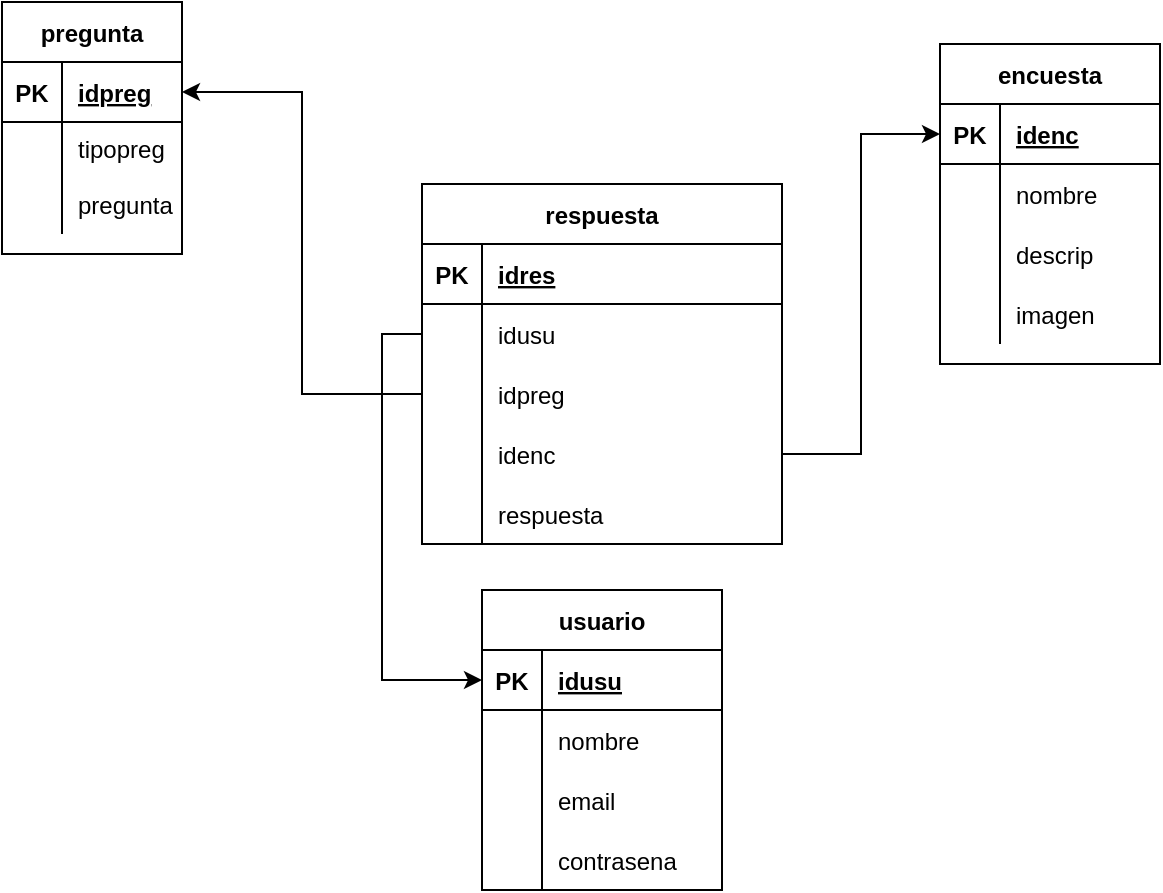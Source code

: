 <mxfile version="15.2.5" type="device"><diagram id="_G3i75jVbL3kOINhaCVy" name="Page-1"><mxGraphModel dx="868" dy="464" grid="1" gridSize="7" guides="1" tooltips="1" connect="1" arrows="1" fold="1" page="1" pageScale="1" pageWidth="827" pageHeight="1169" math="0" shadow="0"><root><mxCell id="0"/><mxCell id="1" parent="0"/><mxCell id="AF_QQkt2ek55BqH33Z7--1" value="usuario" style="shape=table;startSize=30;container=1;collapsible=1;childLayout=tableLayout;fixedRows=1;rowLines=0;fontStyle=1;align=center;resizeLast=1;" parent="1" vertex="1"><mxGeometry x="422" y="294" width="120" height="150" as="geometry"/></mxCell><mxCell id="AF_QQkt2ek55BqH33Z7--2" value="" style="shape=partialRectangle;collapsible=0;dropTarget=0;pointerEvents=0;fillColor=none;top=0;left=0;bottom=1;right=0;points=[[0,0.5],[1,0.5]];portConstraint=eastwest;" parent="AF_QQkt2ek55BqH33Z7--1" vertex="1"><mxGeometry y="30" width="120" height="30" as="geometry"/></mxCell><mxCell id="AF_QQkt2ek55BqH33Z7--3" value="PK" style="shape=partialRectangle;connectable=0;fillColor=none;top=0;left=0;bottom=0;right=0;fontStyle=1;overflow=hidden;" parent="AF_QQkt2ek55BqH33Z7--2" vertex="1"><mxGeometry width="30" height="30" as="geometry"/></mxCell><mxCell id="AF_QQkt2ek55BqH33Z7--4" value="idusu" style="shape=partialRectangle;connectable=0;fillColor=none;top=0;left=0;bottom=0;right=0;align=left;spacingLeft=6;fontStyle=5;overflow=hidden;" parent="AF_QQkt2ek55BqH33Z7--2" vertex="1"><mxGeometry x="30" width="90" height="30" as="geometry"/></mxCell><mxCell id="AF_QQkt2ek55BqH33Z7--5" value="" style="shape=partialRectangle;collapsible=0;dropTarget=0;pointerEvents=0;fillColor=none;top=0;left=0;bottom=0;right=0;points=[[0,0.5],[1,0.5]];portConstraint=eastwest;" parent="AF_QQkt2ek55BqH33Z7--1" vertex="1"><mxGeometry y="60" width="120" height="30" as="geometry"/></mxCell><mxCell id="AF_QQkt2ek55BqH33Z7--6" value="" style="shape=partialRectangle;connectable=0;fillColor=none;top=0;left=0;bottom=0;right=0;editable=1;overflow=hidden;" parent="AF_QQkt2ek55BqH33Z7--5" vertex="1"><mxGeometry width="30" height="30" as="geometry"/></mxCell><mxCell id="AF_QQkt2ek55BqH33Z7--7" value="nombre" style="shape=partialRectangle;connectable=0;fillColor=none;top=0;left=0;bottom=0;right=0;align=left;spacingLeft=6;overflow=hidden;" parent="AF_QQkt2ek55BqH33Z7--5" vertex="1"><mxGeometry x="30" width="90" height="30" as="geometry"/></mxCell><mxCell id="AF_QQkt2ek55BqH33Z7--14" value="" style="shape=partialRectangle;collapsible=0;dropTarget=0;pointerEvents=0;fillColor=none;top=0;left=0;bottom=0;right=0;points=[[0,0.5],[1,0.5]];portConstraint=eastwest;" parent="AF_QQkt2ek55BqH33Z7--1" vertex="1"><mxGeometry y="90" width="120" height="30" as="geometry"/></mxCell><mxCell id="AF_QQkt2ek55BqH33Z7--15" value="" style="shape=partialRectangle;connectable=0;fillColor=none;top=0;left=0;bottom=0;right=0;editable=1;overflow=hidden;" parent="AF_QQkt2ek55BqH33Z7--14" vertex="1"><mxGeometry width="30" height="30" as="geometry"/></mxCell><mxCell id="AF_QQkt2ek55BqH33Z7--16" value="email" style="shape=partialRectangle;connectable=0;fillColor=none;top=0;left=0;bottom=0;right=0;align=left;spacingLeft=6;overflow=hidden;" parent="AF_QQkt2ek55BqH33Z7--14" vertex="1"><mxGeometry x="30" width="90" height="30" as="geometry"/></mxCell><mxCell id="AF_QQkt2ek55BqH33Z7--11" value="" style="shape=partialRectangle;collapsible=0;dropTarget=0;pointerEvents=0;fillColor=none;top=0;left=0;bottom=0;right=0;points=[[0,0.5],[1,0.5]];portConstraint=eastwest;" parent="AF_QQkt2ek55BqH33Z7--1" vertex="1"><mxGeometry y="120" width="120" height="30" as="geometry"/></mxCell><mxCell id="AF_QQkt2ek55BqH33Z7--12" value="" style="shape=partialRectangle;connectable=0;fillColor=none;top=0;left=0;bottom=0;right=0;editable=1;overflow=hidden;" parent="AF_QQkt2ek55BqH33Z7--11" vertex="1"><mxGeometry width="30" height="30" as="geometry"/></mxCell><mxCell id="AF_QQkt2ek55BqH33Z7--13" value="contrasena" style="shape=partialRectangle;connectable=0;fillColor=none;top=0;left=0;bottom=0;right=0;align=left;spacingLeft=6;overflow=hidden;" parent="AF_QQkt2ek55BqH33Z7--11" vertex="1"><mxGeometry x="30" width="90" height="30" as="geometry"/></mxCell><mxCell id="AF_QQkt2ek55BqH33Z7--20" value="encuesta" style="shape=table;startSize=30;container=1;collapsible=1;childLayout=tableLayout;fixedRows=1;rowLines=0;fontStyle=1;align=center;resizeLast=1;" parent="1" vertex="1"><mxGeometry x="651" y="21" width="110" height="160" as="geometry"/></mxCell><mxCell id="AF_QQkt2ek55BqH33Z7--21" value="" style="shape=partialRectangle;collapsible=0;dropTarget=0;pointerEvents=0;fillColor=none;top=0;left=0;bottom=1;right=0;points=[[0,0.5],[1,0.5]];portConstraint=eastwest;" parent="AF_QQkt2ek55BqH33Z7--20" vertex="1"><mxGeometry y="30" width="110" height="30" as="geometry"/></mxCell><mxCell id="AF_QQkt2ek55BqH33Z7--22" value="PK" style="shape=partialRectangle;connectable=0;fillColor=none;top=0;left=0;bottom=0;right=0;fontStyle=1;overflow=hidden;" parent="AF_QQkt2ek55BqH33Z7--21" vertex="1"><mxGeometry width="30" height="30" as="geometry"/></mxCell><mxCell id="AF_QQkt2ek55BqH33Z7--23" value="idenc" style="shape=partialRectangle;connectable=0;fillColor=none;top=0;left=0;bottom=0;right=0;align=left;spacingLeft=6;fontStyle=5;overflow=hidden;" parent="AF_QQkt2ek55BqH33Z7--21" vertex="1"><mxGeometry x="30" width="80" height="30" as="geometry"/></mxCell><mxCell id="AF_QQkt2ek55BqH33Z7--24" value="" style="shape=partialRectangle;collapsible=0;dropTarget=0;pointerEvents=0;fillColor=none;top=0;left=0;bottom=0;right=0;points=[[0,0.5],[1,0.5]];portConstraint=eastwest;" parent="AF_QQkt2ek55BqH33Z7--20" vertex="1"><mxGeometry y="60" width="110" height="30" as="geometry"/></mxCell><mxCell id="AF_QQkt2ek55BqH33Z7--25" value="" style="shape=partialRectangle;connectable=0;fillColor=none;top=0;left=0;bottom=0;right=0;editable=1;overflow=hidden;" parent="AF_QQkt2ek55BqH33Z7--24" vertex="1"><mxGeometry width="30" height="30" as="geometry"/></mxCell><mxCell id="AF_QQkt2ek55BqH33Z7--26" value="nombre" style="shape=partialRectangle;connectable=0;fillColor=none;top=0;left=0;bottom=0;right=0;align=left;spacingLeft=6;overflow=hidden;" parent="AF_QQkt2ek55BqH33Z7--24" vertex="1"><mxGeometry x="30" width="80" height="30" as="geometry"/></mxCell><mxCell id="AF_QQkt2ek55BqH33Z7--27" value="" style="shape=partialRectangle;collapsible=0;dropTarget=0;pointerEvents=0;fillColor=none;top=0;left=0;bottom=0;right=0;points=[[0,0.5],[1,0.5]];portConstraint=eastwest;" parent="AF_QQkt2ek55BqH33Z7--20" vertex="1"><mxGeometry y="90" width="110" height="30" as="geometry"/></mxCell><mxCell id="AF_QQkt2ek55BqH33Z7--28" value="" style="shape=partialRectangle;connectable=0;fillColor=none;top=0;left=0;bottom=0;right=0;editable=1;overflow=hidden;" parent="AF_QQkt2ek55BqH33Z7--27" vertex="1"><mxGeometry width="30" height="30" as="geometry"/></mxCell><mxCell id="AF_QQkt2ek55BqH33Z7--29" value="descrip" style="shape=partialRectangle;connectable=0;fillColor=none;top=0;left=0;bottom=0;right=0;align=left;spacingLeft=6;overflow=hidden;" parent="AF_QQkt2ek55BqH33Z7--27" vertex="1"><mxGeometry x="30" width="80" height="30" as="geometry"/></mxCell><mxCell id="AF_QQkt2ek55BqH33Z7--30" value="" style="shape=partialRectangle;collapsible=0;dropTarget=0;pointerEvents=0;fillColor=none;top=0;left=0;bottom=0;right=0;points=[[0,0.5],[1,0.5]];portConstraint=eastwest;" parent="AF_QQkt2ek55BqH33Z7--20" vertex="1"><mxGeometry y="120" width="110" height="30" as="geometry"/></mxCell><mxCell id="AF_QQkt2ek55BqH33Z7--31" value="" style="shape=partialRectangle;connectable=0;fillColor=none;top=0;left=0;bottom=0;right=0;editable=1;overflow=hidden;" parent="AF_QQkt2ek55BqH33Z7--30" vertex="1"><mxGeometry width="30" height="30" as="geometry"/></mxCell><mxCell id="AF_QQkt2ek55BqH33Z7--32" value="imagen" style="shape=partialRectangle;connectable=0;fillColor=none;top=0;left=0;bottom=0;right=0;align=left;spacingLeft=6;overflow=hidden;" parent="AF_QQkt2ek55BqH33Z7--30" vertex="1"><mxGeometry x="30" width="80" height="30" as="geometry"/></mxCell><mxCell id="AF_QQkt2ek55BqH33Z7--33" value="pregunta" style="shape=table;startSize=30;container=1;collapsible=1;childLayout=tableLayout;fixedRows=1;rowLines=0;fontStyle=1;align=center;resizeLast=1;" parent="1" vertex="1"><mxGeometry x="182" width="90" height="126" as="geometry"/></mxCell><mxCell id="AF_QQkt2ek55BqH33Z7--34" value="" style="shape=partialRectangle;collapsible=0;dropTarget=0;pointerEvents=0;fillColor=none;top=0;left=0;bottom=1;right=0;points=[[0,0.5],[1,0.5]];portConstraint=eastwest;" parent="AF_QQkt2ek55BqH33Z7--33" vertex="1"><mxGeometry y="30" width="90" height="30" as="geometry"/></mxCell><mxCell id="AF_QQkt2ek55BqH33Z7--35" value="PK" style="shape=partialRectangle;connectable=0;fillColor=none;top=0;left=0;bottom=0;right=0;fontStyle=1;overflow=hidden;" parent="AF_QQkt2ek55BqH33Z7--34" vertex="1"><mxGeometry width="30" height="30" as="geometry"/></mxCell><mxCell id="AF_QQkt2ek55BqH33Z7--36" value="idpreg" style="shape=partialRectangle;connectable=0;fillColor=none;top=0;left=0;bottom=0;right=0;align=left;spacingLeft=6;fontStyle=5;overflow=hidden;" parent="AF_QQkt2ek55BqH33Z7--34" vertex="1"><mxGeometry x="30" width="60" height="30" as="geometry"/></mxCell><mxCell id="AF_QQkt2ek55BqH33Z7--43" value="" style="shape=partialRectangle;collapsible=0;dropTarget=0;pointerEvents=0;fillColor=none;top=0;left=0;bottom=0;right=0;points=[[0,0.5],[1,0.5]];portConstraint=eastwest;" parent="AF_QQkt2ek55BqH33Z7--33" vertex="1"><mxGeometry y="60" width="90" height="26" as="geometry"/></mxCell><mxCell id="AF_QQkt2ek55BqH33Z7--44" value="" style="shape=partialRectangle;connectable=0;fillColor=none;top=0;left=0;bottom=0;right=0;editable=1;overflow=hidden;" parent="AF_QQkt2ek55BqH33Z7--43" vertex="1"><mxGeometry width="30" height="26" as="geometry"/></mxCell><mxCell id="AF_QQkt2ek55BqH33Z7--45" value="tipopreg" style="shape=partialRectangle;connectable=0;fillColor=none;top=0;left=0;bottom=0;right=0;align=left;spacingLeft=6;overflow=hidden;" parent="AF_QQkt2ek55BqH33Z7--43" vertex="1"><mxGeometry x="30" width="60" height="26" as="geometry"/></mxCell><mxCell id="AF_QQkt2ek55BqH33Z7--40" value="" style="shape=partialRectangle;collapsible=0;dropTarget=0;pointerEvents=0;fillColor=none;top=0;left=0;bottom=0;right=0;points=[[0,0.5],[1,0.5]];portConstraint=eastwest;" parent="AF_QQkt2ek55BqH33Z7--33" vertex="1"><mxGeometry y="86" width="90" height="30" as="geometry"/></mxCell><mxCell id="AF_QQkt2ek55BqH33Z7--41" value="" style="shape=partialRectangle;connectable=0;fillColor=none;top=0;left=0;bottom=0;right=0;editable=1;overflow=hidden;" parent="AF_QQkt2ek55BqH33Z7--40" vertex="1"><mxGeometry width="30" height="30" as="geometry"/></mxCell><mxCell id="AF_QQkt2ek55BqH33Z7--42" value="pregunta" style="shape=partialRectangle;connectable=0;fillColor=none;top=0;left=0;bottom=0;right=0;align=left;spacingLeft=6;overflow=hidden;" parent="AF_QQkt2ek55BqH33Z7--40" vertex="1"><mxGeometry x="30" width="60" height="30" as="geometry"/></mxCell><mxCell id="qa0lbXCqLQLibVE-wzIM-5" value="respuesta" style="shape=table;startSize=30;container=1;collapsible=1;childLayout=tableLayout;fixedRows=1;rowLines=0;fontStyle=1;align=center;resizeLast=1;" parent="1" vertex="1"><mxGeometry x="392" y="91" width="180" height="180" as="geometry"/></mxCell><mxCell id="qa0lbXCqLQLibVE-wzIM-6" value="" style="shape=partialRectangle;collapsible=0;dropTarget=0;pointerEvents=0;fillColor=none;top=0;left=0;bottom=1;right=0;points=[[0,0.5],[1,0.5]];portConstraint=eastwest;" parent="qa0lbXCqLQLibVE-wzIM-5" vertex="1"><mxGeometry y="30" width="180" height="30" as="geometry"/></mxCell><mxCell id="qa0lbXCqLQLibVE-wzIM-7" value="PK" style="shape=partialRectangle;connectable=0;fillColor=none;top=0;left=0;bottom=0;right=0;fontStyle=1;overflow=hidden;" parent="qa0lbXCqLQLibVE-wzIM-6" vertex="1"><mxGeometry width="30" height="30" as="geometry"/></mxCell><mxCell id="qa0lbXCqLQLibVE-wzIM-8" value="idres" style="shape=partialRectangle;connectable=0;fillColor=none;top=0;left=0;bottom=0;right=0;align=left;spacingLeft=6;fontStyle=5;overflow=hidden;" parent="qa0lbXCqLQLibVE-wzIM-6" vertex="1"><mxGeometry x="30" width="150" height="30" as="geometry"/></mxCell><mxCell id="qa0lbXCqLQLibVE-wzIM-9" value="" style="shape=partialRectangle;collapsible=0;dropTarget=0;pointerEvents=0;fillColor=none;top=0;left=0;bottom=0;right=0;points=[[0,0.5],[1,0.5]];portConstraint=eastwest;" parent="qa0lbXCqLQLibVE-wzIM-5" vertex="1"><mxGeometry y="60" width="180" height="30" as="geometry"/></mxCell><mxCell id="qa0lbXCqLQLibVE-wzIM-10" value="" style="shape=partialRectangle;connectable=0;fillColor=none;top=0;left=0;bottom=0;right=0;editable=1;overflow=hidden;" parent="qa0lbXCqLQLibVE-wzIM-9" vertex="1"><mxGeometry width="30" height="30" as="geometry"/></mxCell><mxCell id="qa0lbXCqLQLibVE-wzIM-11" value="idusu" style="shape=partialRectangle;connectable=0;fillColor=none;top=0;left=0;bottom=0;right=0;align=left;spacingLeft=6;overflow=hidden;" parent="qa0lbXCqLQLibVE-wzIM-9" vertex="1"><mxGeometry x="30" width="150" height="30" as="geometry"/></mxCell><mxCell id="qa0lbXCqLQLibVE-wzIM-12" value="" style="shape=partialRectangle;collapsible=0;dropTarget=0;pointerEvents=0;fillColor=none;top=0;left=0;bottom=0;right=0;points=[[0,0.5],[1,0.5]];portConstraint=eastwest;" parent="qa0lbXCqLQLibVE-wzIM-5" vertex="1"><mxGeometry y="90" width="180" height="30" as="geometry"/></mxCell><mxCell id="qa0lbXCqLQLibVE-wzIM-13" value="" style="shape=partialRectangle;connectable=0;fillColor=none;top=0;left=0;bottom=0;right=0;editable=1;overflow=hidden;" parent="qa0lbXCqLQLibVE-wzIM-12" vertex="1"><mxGeometry width="30" height="30" as="geometry"/></mxCell><mxCell id="qa0lbXCqLQLibVE-wzIM-14" value="idpreg" style="shape=partialRectangle;connectable=0;fillColor=none;top=0;left=0;bottom=0;right=0;align=left;spacingLeft=6;overflow=hidden;" parent="qa0lbXCqLQLibVE-wzIM-12" vertex="1"><mxGeometry x="30" width="150" height="30" as="geometry"/></mxCell><mxCell id="qa0lbXCqLQLibVE-wzIM-15" value="" style="shape=partialRectangle;collapsible=0;dropTarget=0;pointerEvents=0;fillColor=none;top=0;left=0;bottom=0;right=0;points=[[0,0.5],[1,0.5]];portConstraint=eastwest;" parent="qa0lbXCqLQLibVE-wzIM-5" vertex="1"><mxGeometry y="120" width="180" height="30" as="geometry"/></mxCell><mxCell id="qa0lbXCqLQLibVE-wzIM-16" value="" style="shape=partialRectangle;connectable=0;fillColor=none;top=0;left=0;bottom=0;right=0;editable=1;overflow=hidden;" parent="qa0lbXCqLQLibVE-wzIM-15" vertex="1"><mxGeometry width="30" height="30" as="geometry"/></mxCell><mxCell id="qa0lbXCqLQLibVE-wzIM-17" value="idenc" style="shape=partialRectangle;connectable=0;fillColor=none;top=0;left=0;bottom=0;right=0;align=left;spacingLeft=6;overflow=hidden;" parent="qa0lbXCqLQLibVE-wzIM-15" vertex="1"><mxGeometry x="30" width="150" height="30" as="geometry"/></mxCell><mxCell id="vIBO6ZRksg7jCdPynGoE-4" value="" style="shape=partialRectangle;collapsible=0;dropTarget=0;pointerEvents=0;fillColor=none;top=0;left=0;bottom=0;right=0;points=[[0,0.5],[1,0.5]];portConstraint=eastwest;" parent="qa0lbXCqLQLibVE-wzIM-5" vertex="1"><mxGeometry y="150" width="180" height="30" as="geometry"/></mxCell><mxCell id="vIBO6ZRksg7jCdPynGoE-5" value="" style="shape=partialRectangle;connectable=0;fillColor=none;top=0;left=0;bottom=0;right=0;editable=1;overflow=hidden;" parent="vIBO6ZRksg7jCdPynGoE-4" vertex="1"><mxGeometry width="30" height="30" as="geometry"/></mxCell><mxCell id="vIBO6ZRksg7jCdPynGoE-6" value="respuesta" style="shape=partialRectangle;connectable=0;fillColor=none;top=0;left=0;bottom=0;right=0;align=left;spacingLeft=6;overflow=hidden;" parent="vIBO6ZRksg7jCdPynGoE-4" vertex="1"><mxGeometry x="30" width="150" height="30" as="geometry"/></mxCell><mxCell id="vIBO6ZRksg7jCdPynGoE-1" style="edgeStyle=orthogonalEdgeStyle;rounded=0;orthogonalLoop=1;jettySize=auto;html=1;entryX=0;entryY=0.5;entryDx=0;entryDy=0;" parent="1" source="qa0lbXCqLQLibVE-wzIM-9" target="AF_QQkt2ek55BqH33Z7--2" edge="1"><mxGeometry relative="1" as="geometry"/></mxCell><mxCell id="vIBO6ZRksg7jCdPynGoE-2" style="edgeStyle=orthogonalEdgeStyle;rounded=0;orthogonalLoop=1;jettySize=auto;html=1;entryX=1;entryY=0.5;entryDx=0;entryDy=0;" parent="1" source="qa0lbXCqLQLibVE-wzIM-12" target="AF_QQkt2ek55BqH33Z7--34" edge="1"><mxGeometry relative="1" as="geometry"/></mxCell><mxCell id="vIBO6ZRksg7jCdPynGoE-3" style="edgeStyle=orthogonalEdgeStyle;rounded=0;orthogonalLoop=1;jettySize=auto;html=1;entryX=0;entryY=0.5;entryDx=0;entryDy=0;" parent="1" source="qa0lbXCqLQLibVE-wzIM-15" target="AF_QQkt2ek55BqH33Z7--21" edge="1"><mxGeometry relative="1" as="geometry"/></mxCell></root></mxGraphModel></diagram></mxfile>